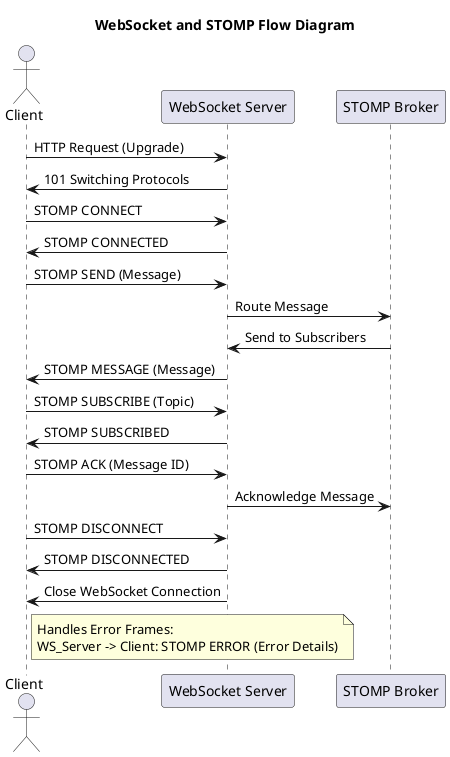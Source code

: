 @startuml
title WebSocket and STOMP Flow Diagram

actor Client
participant "WebSocket Server" as WS_Server
participant "STOMP Broker" as STOMP_Broker

Client -> WS_Server: HTTP Request (Upgrade)
WS_Server -> Client: 101 Switching Protocols
Client -> WS_Server: STOMP CONNECT
WS_Server -> Client: STOMP CONNECTED

Client -> WS_Server: STOMP SEND (Message)
WS_Server -> STOMP_Broker: Route Message
STOMP_Broker -> WS_Server: Send to Subscribers
WS_Server -> Client: STOMP MESSAGE (Message)

Client -> WS_Server: STOMP SUBSCRIBE (Topic)
WS_Server -> Client: STOMP SUBSCRIBED

Client -> WS_Server: STOMP ACK (Message ID)
WS_Server -> STOMP_Broker: Acknowledge Message

Client -> WS_Server: STOMP DISCONNECT
WS_Server -> Client: STOMP DISCONNECTED
WS_Server -> Client: Close WebSocket Connection

note right of Client
  Handles Error Frames:
  WS_Server -> Client: STOMP ERROR (Error Details)
end note

@enduml